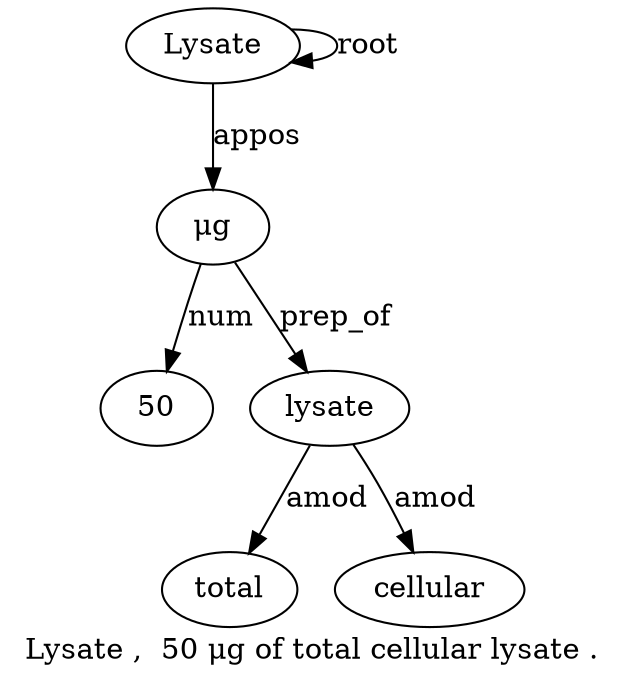 digraph "Lysate ,  50 μg of total cellular lysate ." {
label="Lysate ,  50 μg of total cellular lysate .";
Lysate1 [style=filled, fillcolor=white, label=Lysate];
Lysate1 -> Lysate1  [label=root];
"μg4" [style=filled, fillcolor=white, label="μg"];
503 [style=filled, fillcolor=white, label=50];
"μg4" -> 503  [label=num];
Lysate1 -> "μg4"  [label=appos];
lysate8 [style=filled, fillcolor=white, label=lysate];
total6 [style=filled, fillcolor=white, label=total];
lysate8 -> total6  [label=amod];
cellular7 [style=filled, fillcolor=white, label=cellular];
lysate8 -> cellular7  [label=amod];
"μg4" -> lysate8  [label=prep_of];
}
